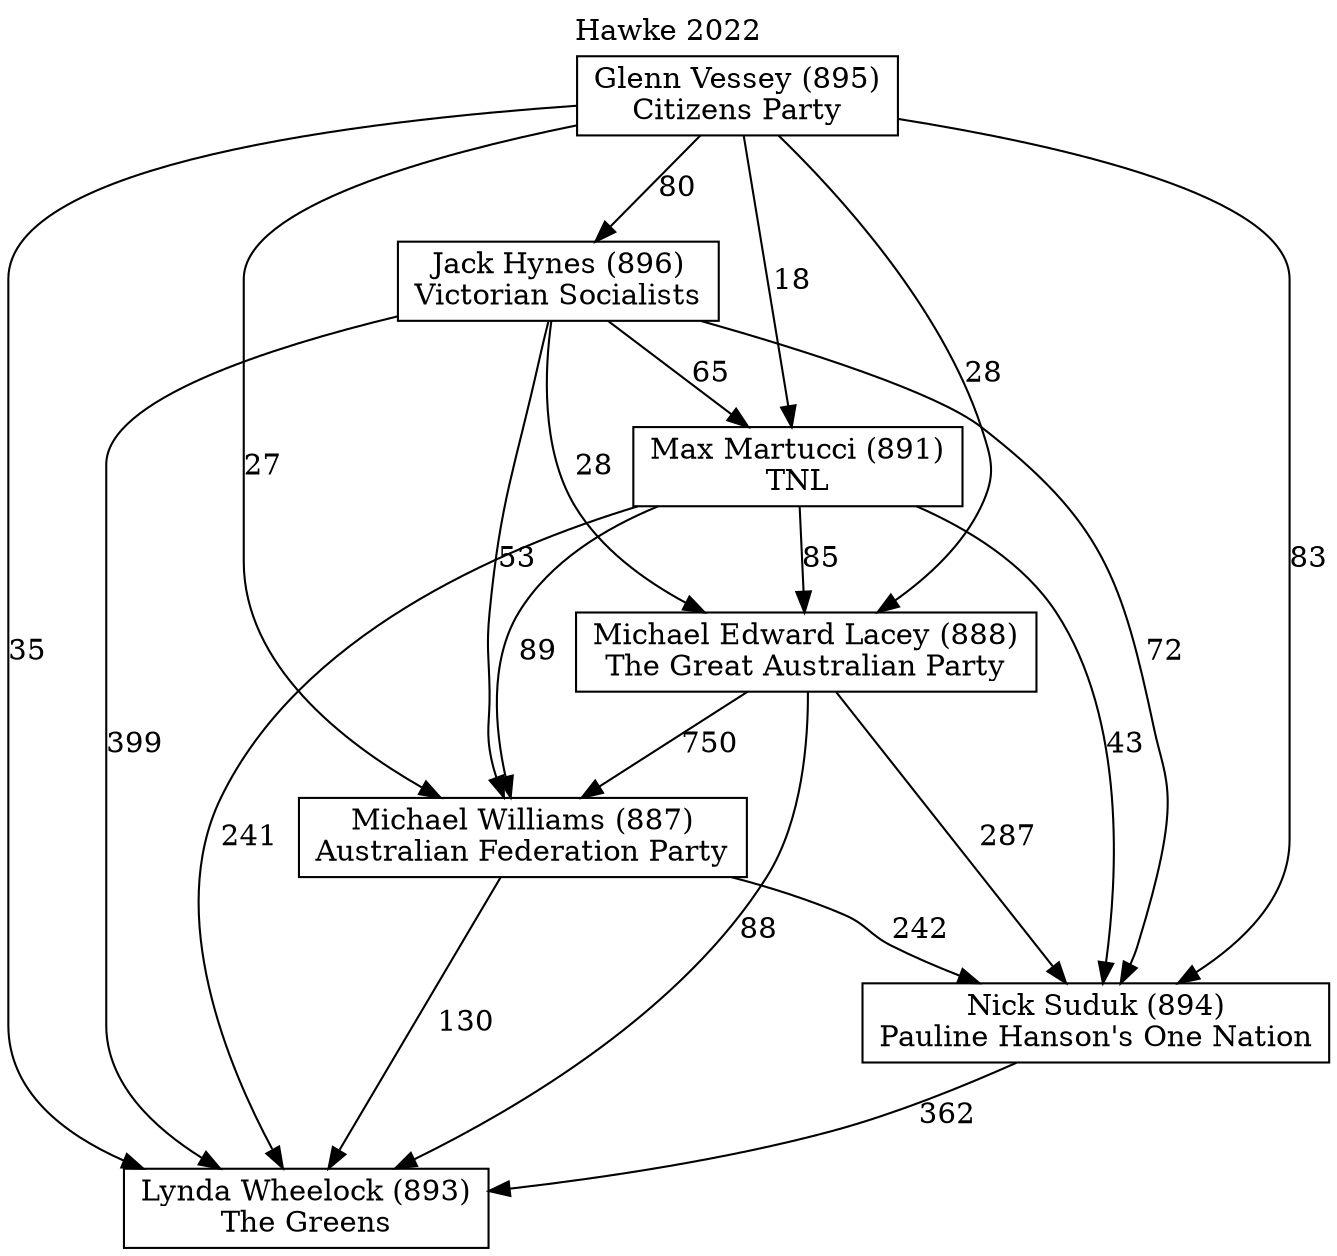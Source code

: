 // House preference flow
digraph "Lynda Wheelock (893)_Hawke_2022" {
	graph [label="Hawke 2022" labelloc=t mclimit=10]
	node [shape=box]
	"Glenn Vessey (895)" [label="Glenn Vessey (895)
Citizens Party"]
	"Jack Hynes (896)" [label="Jack Hynes (896)
Victorian Socialists"]
	"Lynda Wheelock (893)" [label="Lynda Wheelock (893)
The Greens"]
	"Max Martucci (891)" [label="Max Martucci (891)
TNL"]
	"Michael Edward Lacey (888)" [label="Michael Edward Lacey (888)
The Great Australian Party"]
	"Michael Williams (887)" [label="Michael Williams (887)
Australian Federation Party"]
	"Nick Suduk (894)" [label="Nick Suduk (894)
Pauline Hanson's One Nation"]
	"Glenn Vessey (895)" -> "Jack Hynes (896)" [label=80]
	"Glenn Vessey (895)" -> "Lynda Wheelock (893)" [label=35]
	"Glenn Vessey (895)" -> "Max Martucci (891)" [label=18]
	"Glenn Vessey (895)" -> "Michael Edward Lacey (888)" [label=28]
	"Glenn Vessey (895)" -> "Michael Williams (887)" [label=27]
	"Glenn Vessey (895)" -> "Nick Suduk (894)" [label=83]
	"Jack Hynes (896)" -> "Lynda Wheelock (893)" [label=399]
	"Jack Hynes (896)" -> "Max Martucci (891)" [label=65]
	"Jack Hynes (896)" -> "Michael Edward Lacey (888)" [label=28]
	"Jack Hynes (896)" -> "Michael Williams (887)" [label=53]
	"Jack Hynes (896)" -> "Nick Suduk (894)" [label=72]
	"Max Martucci (891)" -> "Lynda Wheelock (893)" [label=241]
	"Max Martucci (891)" -> "Michael Edward Lacey (888)" [label=85]
	"Max Martucci (891)" -> "Michael Williams (887)" [label=89]
	"Max Martucci (891)" -> "Nick Suduk (894)" [label=43]
	"Michael Edward Lacey (888)" -> "Lynda Wheelock (893)" [label=88]
	"Michael Edward Lacey (888)" -> "Michael Williams (887)" [label=750]
	"Michael Edward Lacey (888)" -> "Nick Suduk (894)" [label=287]
	"Michael Williams (887)" -> "Lynda Wheelock (893)" [label=130]
	"Michael Williams (887)" -> "Nick Suduk (894)" [label=242]
	"Nick Suduk (894)" -> "Lynda Wheelock (893)" [label=362]
}
